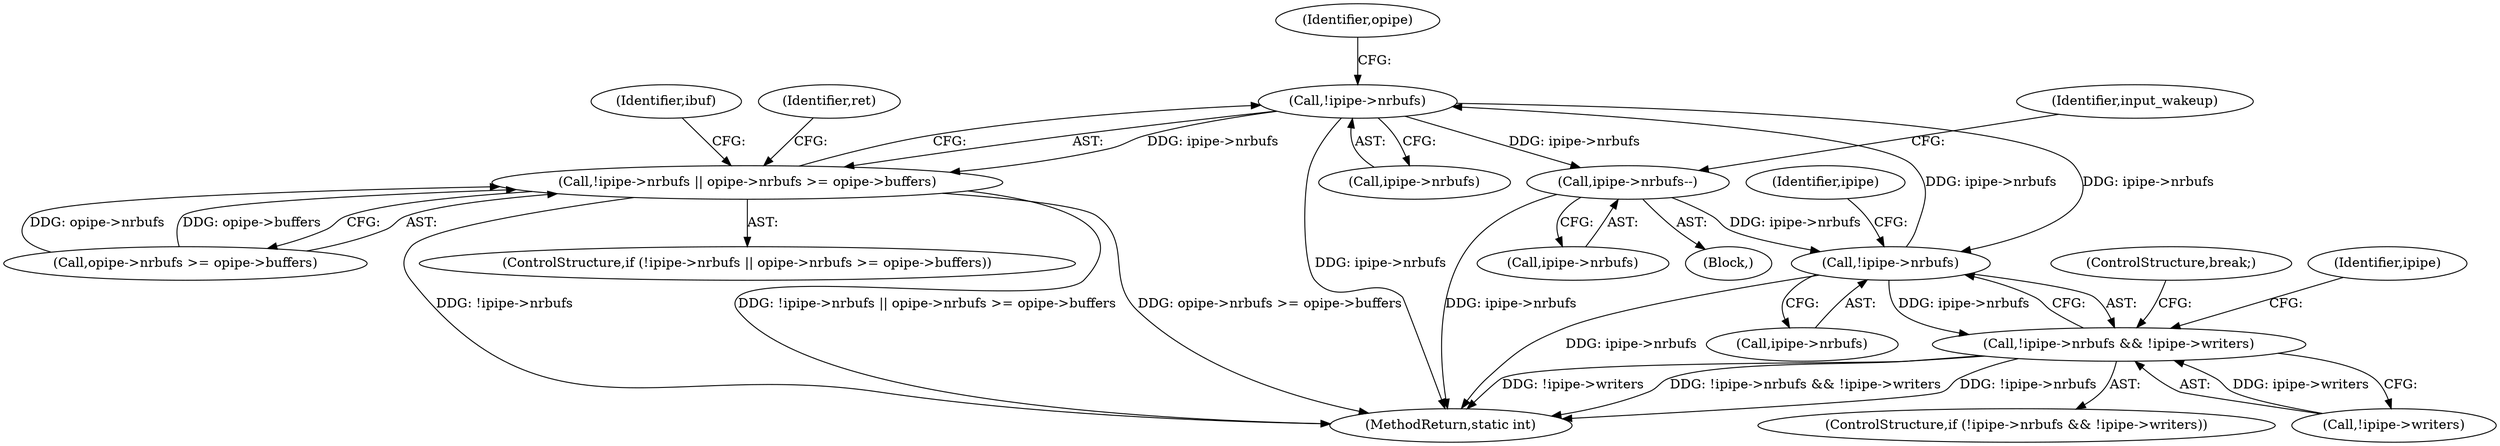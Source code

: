 digraph "0_linux_6b3a707736301c2128ca85ce85fb13f60b5e350a_2@pointer" {
"1000180" [label="(Call,!ipipe->nrbufs)"];
"1000169" [label="(Call,!ipipe->nrbufs)"];
"1000180" [label="(Call,!ipipe->nrbufs)"];
"1000277" [label="(Call,ipipe->nrbufs--)"];
"1000168" [label="(Call,!ipipe->nrbufs && !ipipe->writers)"];
"1000179" [label="(Call,!ipipe->nrbufs || opipe->nrbufs >= opipe->buffers)"];
"1000180" [label="(Call,!ipipe->nrbufs)"];
"1000169" [label="(Call,!ipipe->nrbufs)"];
"1000186" [label="(Identifier,opipe)"];
"1000184" [label="(Call,opipe->nrbufs >= opipe->buffers)"];
"1000179" [label="(Call,!ipipe->nrbufs || opipe->nrbufs >= opipe->buffers)"];
"1000167" [label="(ControlStructure,if (!ipipe->nrbufs && !ipipe->writers))"];
"1000193" [label="(Identifier,ret)"];
"1000178" [label="(ControlStructure,if (!ipipe->nrbufs || opipe->nrbufs >= opipe->buffers))"];
"1000177" [label="(ControlStructure,break;)"];
"1000181" [label="(Call,ipipe->nrbufs)"];
"1000247" [label="(Block,)"];
"1000282" [label="(Identifier,input_wakeup)"];
"1000175" [label="(Identifier,ipipe)"];
"1000170" [label="(Call,ipipe->nrbufs)"];
"1000173" [label="(Call,!ipipe->writers)"];
"1000277" [label="(Call,ipipe->nrbufs--)"];
"1000182" [label="(Identifier,ipipe)"];
"1000168" [label="(Call,!ipipe->nrbufs && !ipipe->writers)"];
"1000351" [label="(MethodReturn,static int)"];
"1000211" [label="(Identifier,ibuf)"];
"1000278" [label="(Call,ipipe->nrbufs)"];
"1000180" -> "1000179"  [label="AST: "];
"1000180" -> "1000181"  [label="CFG: "];
"1000181" -> "1000180"  [label="AST: "];
"1000186" -> "1000180"  [label="CFG: "];
"1000179" -> "1000180"  [label="CFG: "];
"1000180" -> "1000351"  [label="DDG: ipipe->nrbufs"];
"1000180" -> "1000169"  [label="DDG: ipipe->nrbufs"];
"1000180" -> "1000179"  [label="DDG: ipipe->nrbufs"];
"1000169" -> "1000180"  [label="DDG: ipipe->nrbufs"];
"1000180" -> "1000277"  [label="DDG: ipipe->nrbufs"];
"1000169" -> "1000168"  [label="AST: "];
"1000169" -> "1000170"  [label="CFG: "];
"1000170" -> "1000169"  [label="AST: "];
"1000175" -> "1000169"  [label="CFG: "];
"1000168" -> "1000169"  [label="CFG: "];
"1000169" -> "1000351"  [label="DDG: ipipe->nrbufs"];
"1000169" -> "1000168"  [label="DDG: ipipe->nrbufs"];
"1000277" -> "1000169"  [label="DDG: ipipe->nrbufs"];
"1000277" -> "1000247"  [label="AST: "];
"1000277" -> "1000278"  [label="CFG: "];
"1000278" -> "1000277"  [label="AST: "];
"1000282" -> "1000277"  [label="CFG: "];
"1000277" -> "1000351"  [label="DDG: ipipe->nrbufs"];
"1000168" -> "1000167"  [label="AST: "];
"1000168" -> "1000173"  [label="CFG: "];
"1000173" -> "1000168"  [label="AST: "];
"1000177" -> "1000168"  [label="CFG: "];
"1000182" -> "1000168"  [label="CFG: "];
"1000168" -> "1000351"  [label="DDG: !ipipe->nrbufs && !ipipe->writers"];
"1000168" -> "1000351"  [label="DDG: !ipipe->nrbufs"];
"1000168" -> "1000351"  [label="DDG: !ipipe->writers"];
"1000173" -> "1000168"  [label="DDG: ipipe->writers"];
"1000179" -> "1000178"  [label="AST: "];
"1000179" -> "1000184"  [label="CFG: "];
"1000184" -> "1000179"  [label="AST: "];
"1000193" -> "1000179"  [label="CFG: "];
"1000211" -> "1000179"  [label="CFG: "];
"1000179" -> "1000351"  [label="DDG: !ipipe->nrbufs || opipe->nrbufs >= opipe->buffers"];
"1000179" -> "1000351"  [label="DDG: opipe->nrbufs >= opipe->buffers"];
"1000179" -> "1000351"  [label="DDG: !ipipe->nrbufs"];
"1000184" -> "1000179"  [label="DDG: opipe->nrbufs"];
"1000184" -> "1000179"  [label="DDG: opipe->buffers"];
}

